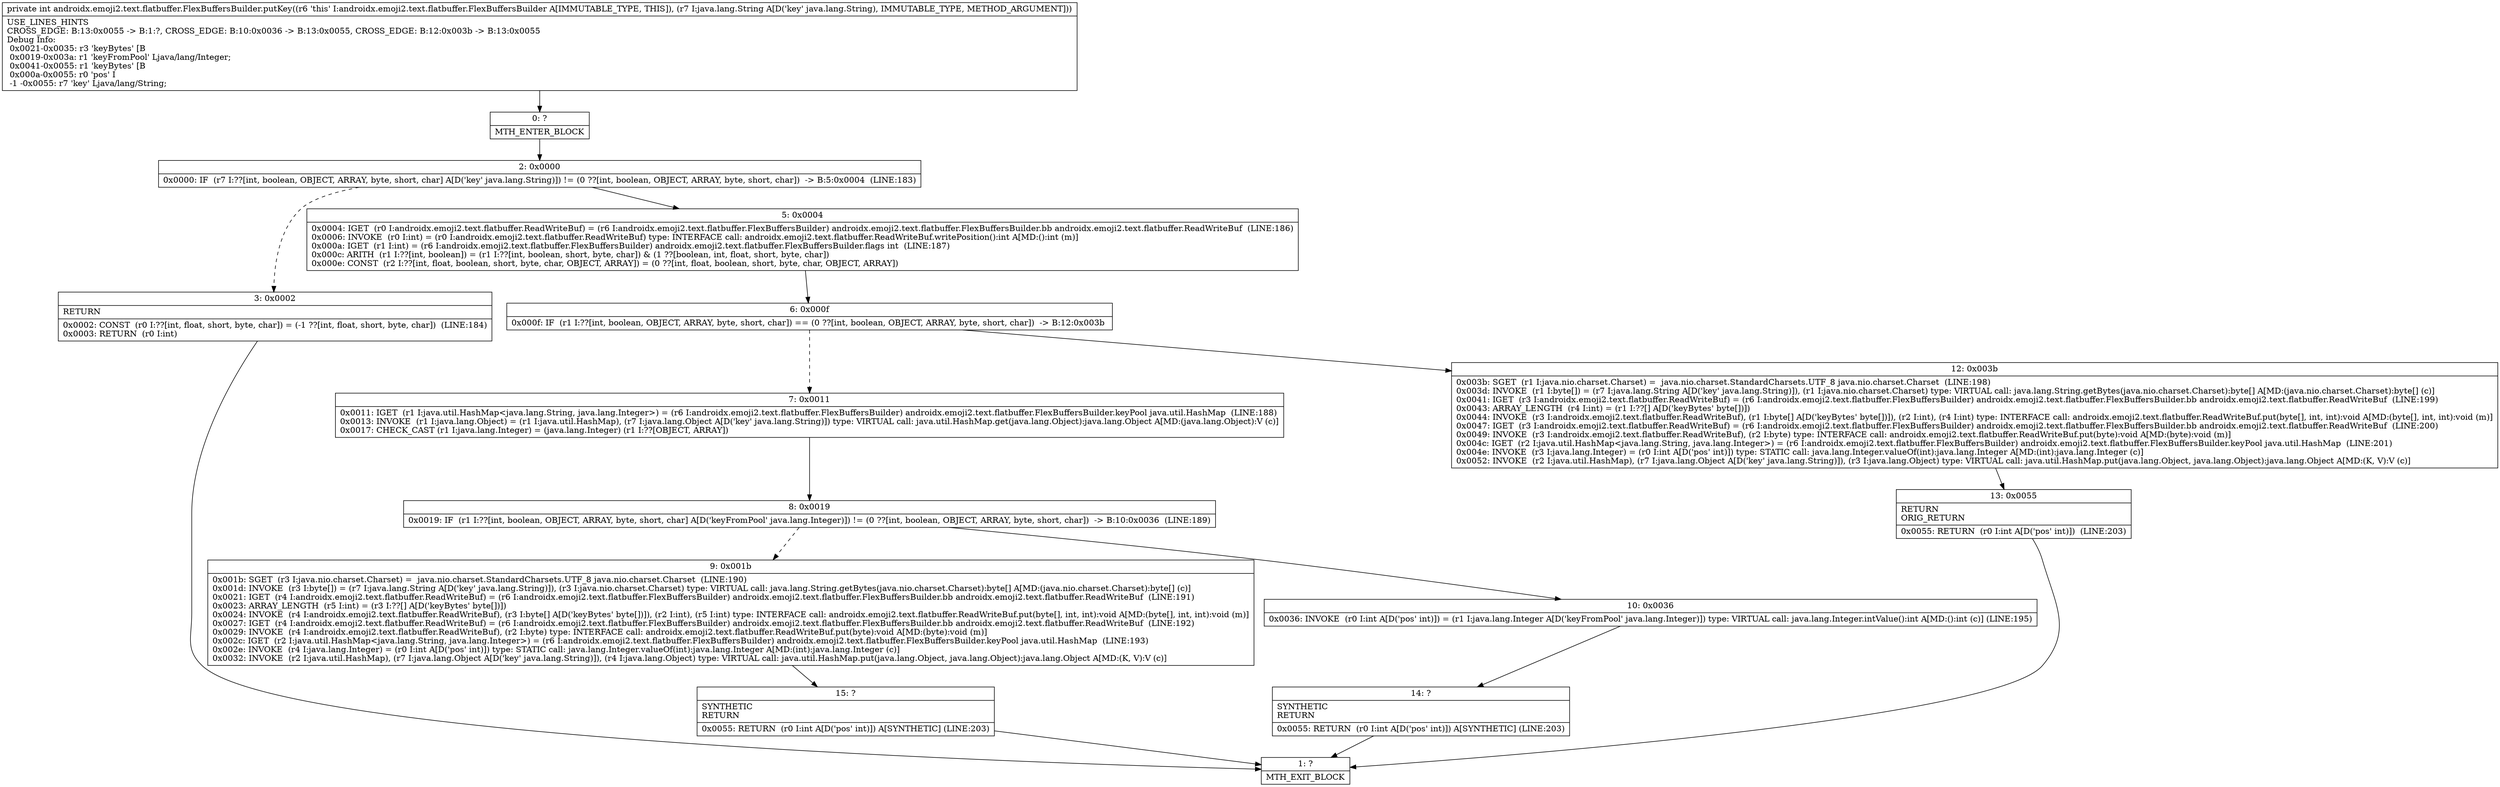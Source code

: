 digraph "CFG forandroidx.emoji2.text.flatbuffer.FlexBuffersBuilder.putKey(Ljava\/lang\/String;)I" {
Node_0 [shape=record,label="{0\:\ ?|MTH_ENTER_BLOCK\l}"];
Node_2 [shape=record,label="{2\:\ 0x0000|0x0000: IF  (r7 I:??[int, boolean, OBJECT, ARRAY, byte, short, char] A[D('key' java.lang.String)]) != (0 ??[int, boolean, OBJECT, ARRAY, byte, short, char])  \-\> B:5:0x0004  (LINE:183)\l}"];
Node_3 [shape=record,label="{3\:\ 0x0002|RETURN\l|0x0002: CONST  (r0 I:??[int, float, short, byte, char]) = (\-1 ??[int, float, short, byte, char])  (LINE:184)\l0x0003: RETURN  (r0 I:int) \l}"];
Node_1 [shape=record,label="{1\:\ ?|MTH_EXIT_BLOCK\l}"];
Node_5 [shape=record,label="{5\:\ 0x0004|0x0004: IGET  (r0 I:androidx.emoji2.text.flatbuffer.ReadWriteBuf) = (r6 I:androidx.emoji2.text.flatbuffer.FlexBuffersBuilder) androidx.emoji2.text.flatbuffer.FlexBuffersBuilder.bb androidx.emoji2.text.flatbuffer.ReadWriteBuf  (LINE:186)\l0x0006: INVOKE  (r0 I:int) = (r0 I:androidx.emoji2.text.flatbuffer.ReadWriteBuf) type: INTERFACE call: androidx.emoji2.text.flatbuffer.ReadWriteBuf.writePosition():int A[MD:():int (m)]\l0x000a: IGET  (r1 I:int) = (r6 I:androidx.emoji2.text.flatbuffer.FlexBuffersBuilder) androidx.emoji2.text.flatbuffer.FlexBuffersBuilder.flags int  (LINE:187)\l0x000c: ARITH  (r1 I:??[int, boolean]) = (r1 I:??[int, boolean, short, byte, char]) & (1 ??[boolean, int, float, short, byte, char]) \l0x000e: CONST  (r2 I:??[int, float, boolean, short, byte, char, OBJECT, ARRAY]) = (0 ??[int, float, boolean, short, byte, char, OBJECT, ARRAY]) \l}"];
Node_6 [shape=record,label="{6\:\ 0x000f|0x000f: IF  (r1 I:??[int, boolean, OBJECT, ARRAY, byte, short, char]) == (0 ??[int, boolean, OBJECT, ARRAY, byte, short, char])  \-\> B:12:0x003b \l}"];
Node_7 [shape=record,label="{7\:\ 0x0011|0x0011: IGET  (r1 I:java.util.HashMap\<java.lang.String, java.lang.Integer\>) = (r6 I:androidx.emoji2.text.flatbuffer.FlexBuffersBuilder) androidx.emoji2.text.flatbuffer.FlexBuffersBuilder.keyPool java.util.HashMap  (LINE:188)\l0x0013: INVOKE  (r1 I:java.lang.Object) = (r1 I:java.util.HashMap), (r7 I:java.lang.Object A[D('key' java.lang.String)]) type: VIRTUAL call: java.util.HashMap.get(java.lang.Object):java.lang.Object A[MD:(java.lang.Object):V (c)]\l0x0017: CHECK_CAST (r1 I:java.lang.Integer) = (java.lang.Integer) (r1 I:??[OBJECT, ARRAY]) \l}"];
Node_8 [shape=record,label="{8\:\ 0x0019|0x0019: IF  (r1 I:??[int, boolean, OBJECT, ARRAY, byte, short, char] A[D('keyFromPool' java.lang.Integer)]) != (0 ??[int, boolean, OBJECT, ARRAY, byte, short, char])  \-\> B:10:0x0036  (LINE:189)\l}"];
Node_9 [shape=record,label="{9\:\ 0x001b|0x001b: SGET  (r3 I:java.nio.charset.Charset) =  java.nio.charset.StandardCharsets.UTF_8 java.nio.charset.Charset  (LINE:190)\l0x001d: INVOKE  (r3 I:byte[]) = (r7 I:java.lang.String A[D('key' java.lang.String)]), (r3 I:java.nio.charset.Charset) type: VIRTUAL call: java.lang.String.getBytes(java.nio.charset.Charset):byte[] A[MD:(java.nio.charset.Charset):byte[] (c)]\l0x0021: IGET  (r4 I:androidx.emoji2.text.flatbuffer.ReadWriteBuf) = (r6 I:androidx.emoji2.text.flatbuffer.FlexBuffersBuilder) androidx.emoji2.text.flatbuffer.FlexBuffersBuilder.bb androidx.emoji2.text.flatbuffer.ReadWriteBuf  (LINE:191)\l0x0023: ARRAY_LENGTH  (r5 I:int) = (r3 I:??[] A[D('keyBytes' byte[])]) \l0x0024: INVOKE  (r4 I:androidx.emoji2.text.flatbuffer.ReadWriteBuf), (r3 I:byte[] A[D('keyBytes' byte[])]), (r2 I:int), (r5 I:int) type: INTERFACE call: androidx.emoji2.text.flatbuffer.ReadWriteBuf.put(byte[], int, int):void A[MD:(byte[], int, int):void (m)]\l0x0027: IGET  (r4 I:androidx.emoji2.text.flatbuffer.ReadWriteBuf) = (r6 I:androidx.emoji2.text.flatbuffer.FlexBuffersBuilder) androidx.emoji2.text.flatbuffer.FlexBuffersBuilder.bb androidx.emoji2.text.flatbuffer.ReadWriteBuf  (LINE:192)\l0x0029: INVOKE  (r4 I:androidx.emoji2.text.flatbuffer.ReadWriteBuf), (r2 I:byte) type: INTERFACE call: androidx.emoji2.text.flatbuffer.ReadWriteBuf.put(byte):void A[MD:(byte):void (m)]\l0x002c: IGET  (r2 I:java.util.HashMap\<java.lang.String, java.lang.Integer\>) = (r6 I:androidx.emoji2.text.flatbuffer.FlexBuffersBuilder) androidx.emoji2.text.flatbuffer.FlexBuffersBuilder.keyPool java.util.HashMap  (LINE:193)\l0x002e: INVOKE  (r4 I:java.lang.Integer) = (r0 I:int A[D('pos' int)]) type: STATIC call: java.lang.Integer.valueOf(int):java.lang.Integer A[MD:(int):java.lang.Integer (c)]\l0x0032: INVOKE  (r2 I:java.util.HashMap), (r7 I:java.lang.Object A[D('key' java.lang.String)]), (r4 I:java.lang.Object) type: VIRTUAL call: java.util.HashMap.put(java.lang.Object, java.lang.Object):java.lang.Object A[MD:(K, V):V (c)]\l}"];
Node_15 [shape=record,label="{15\:\ ?|SYNTHETIC\lRETURN\l|0x0055: RETURN  (r0 I:int A[D('pos' int)]) A[SYNTHETIC] (LINE:203)\l}"];
Node_10 [shape=record,label="{10\:\ 0x0036|0x0036: INVOKE  (r0 I:int A[D('pos' int)]) = (r1 I:java.lang.Integer A[D('keyFromPool' java.lang.Integer)]) type: VIRTUAL call: java.lang.Integer.intValue():int A[MD:():int (c)] (LINE:195)\l}"];
Node_14 [shape=record,label="{14\:\ ?|SYNTHETIC\lRETURN\l|0x0055: RETURN  (r0 I:int A[D('pos' int)]) A[SYNTHETIC] (LINE:203)\l}"];
Node_12 [shape=record,label="{12\:\ 0x003b|0x003b: SGET  (r1 I:java.nio.charset.Charset) =  java.nio.charset.StandardCharsets.UTF_8 java.nio.charset.Charset  (LINE:198)\l0x003d: INVOKE  (r1 I:byte[]) = (r7 I:java.lang.String A[D('key' java.lang.String)]), (r1 I:java.nio.charset.Charset) type: VIRTUAL call: java.lang.String.getBytes(java.nio.charset.Charset):byte[] A[MD:(java.nio.charset.Charset):byte[] (c)]\l0x0041: IGET  (r3 I:androidx.emoji2.text.flatbuffer.ReadWriteBuf) = (r6 I:androidx.emoji2.text.flatbuffer.FlexBuffersBuilder) androidx.emoji2.text.flatbuffer.FlexBuffersBuilder.bb androidx.emoji2.text.flatbuffer.ReadWriteBuf  (LINE:199)\l0x0043: ARRAY_LENGTH  (r4 I:int) = (r1 I:??[] A[D('keyBytes' byte[])]) \l0x0044: INVOKE  (r3 I:androidx.emoji2.text.flatbuffer.ReadWriteBuf), (r1 I:byte[] A[D('keyBytes' byte[])]), (r2 I:int), (r4 I:int) type: INTERFACE call: androidx.emoji2.text.flatbuffer.ReadWriteBuf.put(byte[], int, int):void A[MD:(byte[], int, int):void (m)]\l0x0047: IGET  (r3 I:androidx.emoji2.text.flatbuffer.ReadWriteBuf) = (r6 I:androidx.emoji2.text.flatbuffer.FlexBuffersBuilder) androidx.emoji2.text.flatbuffer.FlexBuffersBuilder.bb androidx.emoji2.text.flatbuffer.ReadWriteBuf  (LINE:200)\l0x0049: INVOKE  (r3 I:androidx.emoji2.text.flatbuffer.ReadWriteBuf), (r2 I:byte) type: INTERFACE call: androidx.emoji2.text.flatbuffer.ReadWriteBuf.put(byte):void A[MD:(byte):void (m)]\l0x004c: IGET  (r2 I:java.util.HashMap\<java.lang.String, java.lang.Integer\>) = (r6 I:androidx.emoji2.text.flatbuffer.FlexBuffersBuilder) androidx.emoji2.text.flatbuffer.FlexBuffersBuilder.keyPool java.util.HashMap  (LINE:201)\l0x004e: INVOKE  (r3 I:java.lang.Integer) = (r0 I:int A[D('pos' int)]) type: STATIC call: java.lang.Integer.valueOf(int):java.lang.Integer A[MD:(int):java.lang.Integer (c)]\l0x0052: INVOKE  (r2 I:java.util.HashMap), (r7 I:java.lang.Object A[D('key' java.lang.String)]), (r3 I:java.lang.Object) type: VIRTUAL call: java.util.HashMap.put(java.lang.Object, java.lang.Object):java.lang.Object A[MD:(K, V):V (c)]\l}"];
Node_13 [shape=record,label="{13\:\ 0x0055|RETURN\lORIG_RETURN\l|0x0055: RETURN  (r0 I:int A[D('pos' int)])  (LINE:203)\l}"];
MethodNode[shape=record,label="{private int androidx.emoji2.text.flatbuffer.FlexBuffersBuilder.putKey((r6 'this' I:androidx.emoji2.text.flatbuffer.FlexBuffersBuilder A[IMMUTABLE_TYPE, THIS]), (r7 I:java.lang.String A[D('key' java.lang.String), IMMUTABLE_TYPE, METHOD_ARGUMENT]))  | USE_LINES_HINTS\lCROSS_EDGE: B:13:0x0055 \-\> B:1:?, CROSS_EDGE: B:10:0x0036 \-\> B:13:0x0055, CROSS_EDGE: B:12:0x003b \-\> B:13:0x0055\lDebug Info:\l  0x0021\-0x0035: r3 'keyBytes' [B\l  0x0019\-0x003a: r1 'keyFromPool' Ljava\/lang\/Integer;\l  0x0041\-0x0055: r1 'keyBytes' [B\l  0x000a\-0x0055: r0 'pos' I\l  \-1 \-0x0055: r7 'key' Ljava\/lang\/String;\l}"];
MethodNode -> Node_0;Node_0 -> Node_2;
Node_2 -> Node_3[style=dashed];
Node_2 -> Node_5;
Node_3 -> Node_1;
Node_5 -> Node_6;
Node_6 -> Node_7[style=dashed];
Node_6 -> Node_12;
Node_7 -> Node_8;
Node_8 -> Node_9[style=dashed];
Node_8 -> Node_10;
Node_9 -> Node_15;
Node_15 -> Node_1;
Node_10 -> Node_14;
Node_14 -> Node_1;
Node_12 -> Node_13;
Node_13 -> Node_1;
}

